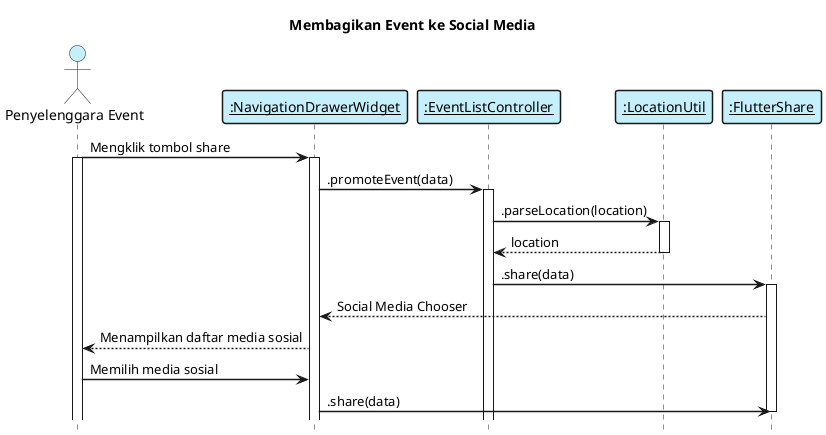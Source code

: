 @startuml membagikan event ke social media

    title "Membagikan Event ke Social Media"
    hide footbox
    skinparam shadowing false
    skinparam sequence {    
        ArrowThickness 1.5
        ActorFontName Century Gothic
        ActorBackgroundColor  #C6EFFC
        ArrowFontName Century Gothic
        ParticipantBorderThickness 1.5
        ParticipantBackgroundColor #C6EFFC
    }

    actor "Penyelenggara Event" as eo   
    participant "__:NavigationDrawerWidget__" as view
    participant "__:EventListController__" as controller
    participant "__:LocationUtil__" as locUtil
    participant "__:FlutterShare__" as shareUtil

    eo -> view: Mengklik tombol share
    activate eo
    activate view

    view -> controller: .promoteEvent(data)
    activate controller

    controller -> locUtil: .parseLocation(location)
    activate locUtil
    locUtil --> controller: location
    deactivate

    controller -> shareUtil: .share(data)
    activate shareUtil

    shareUtil --> view: Social Media Chooser
    view --> eo: Menampilkan daftar media sosial
    eo -> view: Memilih media sosial
    view -> shareUtil: .share(data)
    deactivate shareUtil

@enduml
